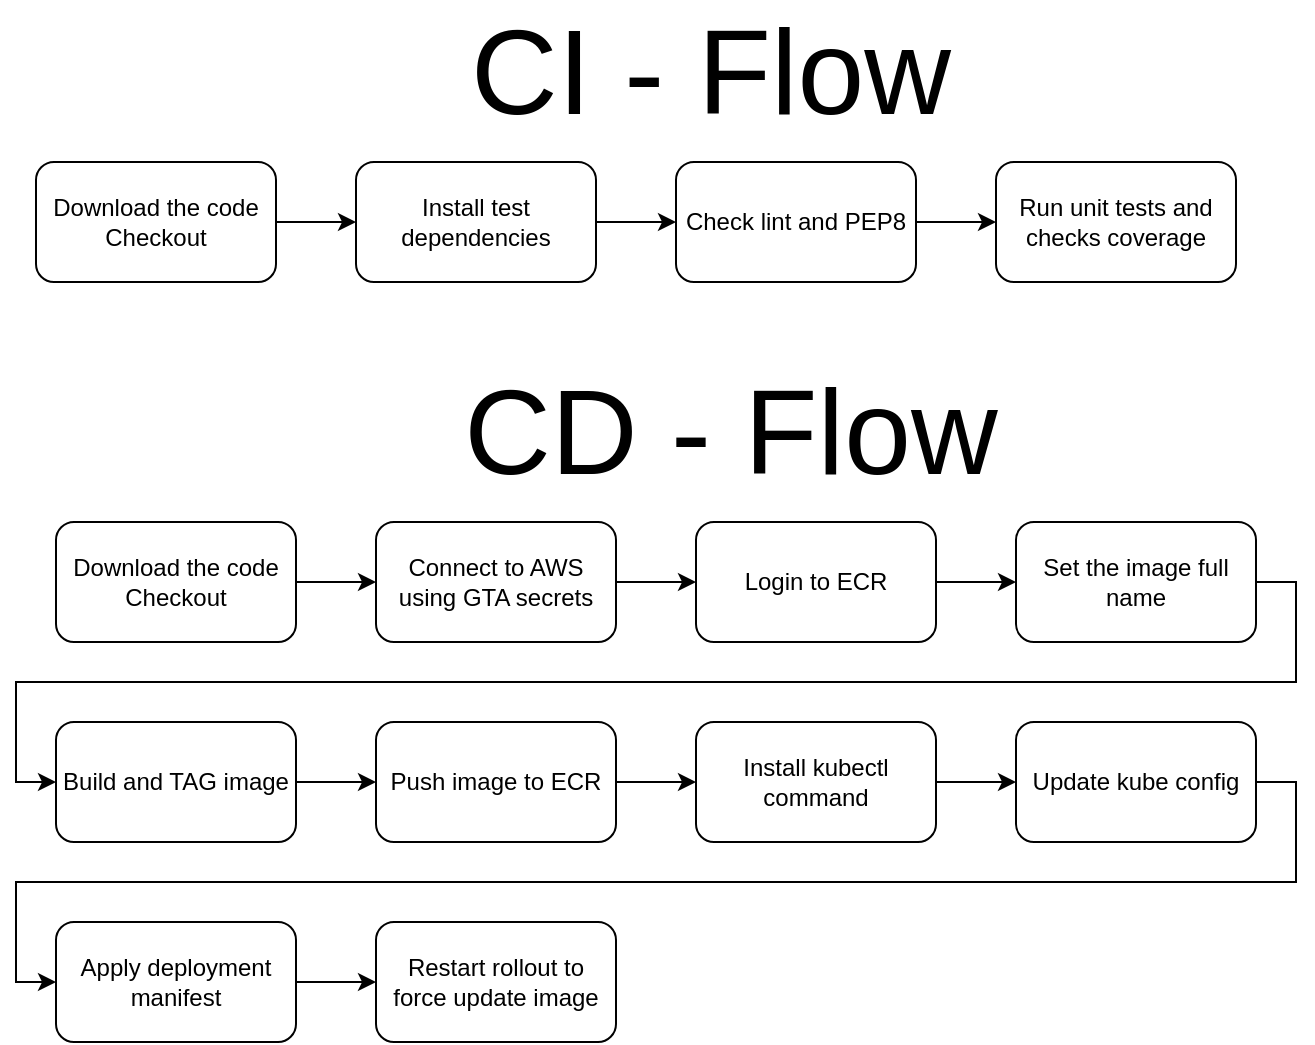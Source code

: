 <mxfile version="27.1.4">
  <diagram name="Page-1" id="-8-txC0xkZqaeK0k7wmV">
    <mxGraphModel dx="1134" dy="766" grid="1" gridSize="10" guides="1" tooltips="1" connect="1" arrows="1" fold="1" page="1" pageScale="1" pageWidth="850" pageHeight="1100" math="0" shadow="0">
      <root>
        <mxCell id="0" />
        <mxCell id="1" parent="0" />
        <mxCell id="NSgy9vwApB8L42k6i1ad-23" style="edgeStyle=orthogonalEdgeStyle;rounded=0;orthogonalLoop=1;jettySize=auto;html=1;exitX=1;exitY=0.5;exitDx=0;exitDy=0;entryX=0;entryY=0.5;entryDx=0;entryDy=0;" edge="1" parent="1" source="NSgy9vwApB8L42k6i1ad-19" target="NSgy9vwApB8L42k6i1ad-22">
          <mxGeometry relative="1" as="geometry" />
        </mxCell>
        <mxCell id="NSgy9vwApB8L42k6i1ad-19" value="Download the code&lt;div&gt;Checkout&lt;/div&gt;" style="rounded=1;whiteSpace=wrap;html=1;" vertex="1" parent="1">
          <mxGeometry x="80" y="120" width="120" height="60" as="geometry" />
        </mxCell>
        <mxCell id="NSgy9vwApB8L42k6i1ad-25" style="edgeStyle=orthogonalEdgeStyle;rounded=0;orthogonalLoop=1;jettySize=auto;html=1;exitX=1;exitY=0.5;exitDx=0;exitDy=0;entryX=0;entryY=0.5;entryDx=0;entryDy=0;" edge="1" parent="1" source="NSgy9vwApB8L42k6i1ad-20" target="NSgy9vwApB8L42k6i1ad-21">
          <mxGeometry relative="1" as="geometry" />
        </mxCell>
        <mxCell id="NSgy9vwApB8L42k6i1ad-20" value="Check lint and PEP8" style="rounded=1;whiteSpace=wrap;html=1;" vertex="1" parent="1">
          <mxGeometry x="400" y="120" width="120" height="60" as="geometry" />
        </mxCell>
        <mxCell id="NSgy9vwApB8L42k6i1ad-21" value="Run unit tests and&lt;div&gt;checks coverage&lt;/div&gt;" style="rounded=1;whiteSpace=wrap;html=1;" vertex="1" parent="1">
          <mxGeometry x="560" y="120" width="120" height="60" as="geometry" />
        </mxCell>
        <mxCell id="NSgy9vwApB8L42k6i1ad-24" style="edgeStyle=orthogonalEdgeStyle;rounded=0;orthogonalLoop=1;jettySize=auto;html=1;exitX=1;exitY=0.5;exitDx=0;exitDy=0;entryX=0;entryY=0.5;entryDx=0;entryDy=0;" edge="1" parent="1" source="NSgy9vwApB8L42k6i1ad-22" target="NSgy9vwApB8L42k6i1ad-20">
          <mxGeometry relative="1" as="geometry" />
        </mxCell>
        <mxCell id="NSgy9vwApB8L42k6i1ad-22" value="Install test dependencies" style="rounded=1;whiteSpace=wrap;html=1;" vertex="1" parent="1">
          <mxGeometry x="240" y="120" width="120" height="60" as="geometry" />
        </mxCell>
        <mxCell id="NSgy9vwApB8L42k6i1ad-28" value="CI - Flow" style="text;html=1;align=center;verticalAlign=middle;whiteSpace=wrap;rounded=0;fontSize=60;" vertex="1" parent="1">
          <mxGeometry x="240" y="60" width="355" height="30" as="geometry" />
        </mxCell>
        <mxCell id="NSgy9vwApB8L42k6i1ad-29" style="edgeStyle=orthogonalEdgeStyle;rounded=0;orthogonalLoop=1;jettySize=auto;html=1;exitX=1;exitY=0.5;exitDx=0;exitDy=0;entryX=0;entryY=0.5;entryDx=0;entryDy=0;" edge="1" parent="1" source="NSgy9vwApB8L42k6i1ad-30" target="NSgy9vwApB8L42k6i1ad-35">
          <mxGeometry relative="1" as="geometry" />
        </mxCell>
        <mxCell id="NSgy9vwApB8L42k6i1ad-30" value="Download the code&lt;div&gt;Checkout&lt;/div&gt;" style="rounded=1;whiteSpace=wrap;html=1;" vertex="1" parent="1">
          <mxGeometry x="90" y="300" width="120" height="60" as="geometry" />
        </mxCell>
        <mxCell id="NSgy9vwApB8L42k6i1ad-31" style="edgeStyle=orthogonalEdgeStyle;rounded=0;orthogonalLoop=1;jettySize=auto;html=1;exitX=1;exitY=0.5;exitDx=0;exitDy=0;entryX=0;entryY=0.5;entryDx=0;entryDy=0;" edge="1" parent="1" source="NSgy9vwApB8L42k6i1ad-32" target="NSgy9vwApB8L42k6i1ad-33">
          <mxGeometry relative="1" as="geometry" />
        </mxCell>
        <mxCell id="NSgy9vwApB8L42k6i1ad-32" value="Login to ECR" style="rounded=1;whiteSpace=wrap;html=1;" vertex="1" parent="1">
          <mxGeometry x="410" y="300" width="120" height="60" as="geometry" />
        </mxCell>
        <mxCell id="NSgy9vwApB8L42k6i1ad-44" style="edgeStyle=orthogonalEdgeStyle;rounded=0;orthogonalLoop=1;jettySize=auto;html=1;exitX=1;exitY=0.5;exitDx=0;exitDy=0;entryX=0;entryY=0.5;entryDx=0;entryDy=0;" edge="1" parent="1" source="NSgy9vwApB8L42k6i1ad-33" target="NSgy9vwApB8L42k6i1ad-38">
          <mxGeometry relative="1" as="geometry" />
        </mxCell>
        <mxCell id="NSgy9vwApB8L42k6i1ad-33" value="Set the image full name" style="rounded=1;whiteSpace=wrap;html=1;" vertex="1" parent="1">
          <mxGeometry x="570" y="300" width="120" height="60" as="geometry" />
        </mxCell>
        <mxCell id="NSgy9vwApB8L42k6i1ad-34" style="edgeStyle=orthogonalEdgeStyle;rounded=0;orthogonalLoop=1;jettySize=auto;html=1;exitX=1;exitY=0.5;exitDx=0;exitDy=0;entryX=0;entryY=0.5;entryDx=0;entryDy=0;" edge="1" parent="1" source="NSgy9vwApB8L42k6i1ad-35" target="NSgy9vwApB8L42k6i1ad-32">
          <mxGeometry relative="1" as="geometry" />
        </mxCell>
        <mxCell id="NSgy9vwApB8L42k6i1ad-35" value="Connect to AWS&lt;div&gt;using GTA secrets&lt;/div&gt;" style="rounded=1;whiteSpace=wrap;html=1;" vertex="1" parent="1">
          <mxGeometry x="250" y="300" width="120" height="60" as="geometry" />
        </mxCell>
        <mxCell id="NSgy9vwApB8L42k6i1ad-36" value="CD - Flow" style="text;html=1;align=center;verticalAlign=middle;whiteSpace=wrap;rounded=0;fontSize=60;" vertex="1" parent="1">
          <mxGeometry x="250" y="240" width="355" height="30" as="geometry" />
        </mxCell>
        <mxCell id="NSgy9vwApB8L42k6i1ad-37" style="edgeStyle=orthogonalEdgeStyle;rounded=0;orthogonalLoop=1;jettySize=auto;html=1;exitX=1;exitY=0.5;exitDx=0;exitDy=0;entryX=0;entryY=0.5;entryDx=0;entryDy=0;" edge="1" parent="1" source="NSgy9vwApB8L42k6i1ad-38" target="NSgy9vwApB8L42k6i1ad-43">
          <mxGeometry relative="1" as="geometry" />
        </mxCell>
        <mxCell id="NSgy9vwApB8L42k6i1ad-38" value="Build and TAG image" style="rounded=1;whiteSpace=wrap;html=1;" vertex="1" parent="1">
          <mxGeometry x="90" y="400" width="120" height="60" as="geometry" />
        </mxCell>
        <mxCell id="NSgy9vwApB8L42k6i1ad-39" style="edgeStyle=orthogonalEdgeStyle;rounded=0;orthogonalLoop=1;jettySize=auto;html=1;exitX=1;exitY=0.5;exitDx=0;exitDy=0;entryX=0;entryY=0.5;entryDx=0;entryDy=0;" edge="1" parent="1" source="NSgy9vwApB8L42k6i1ad-40" target="NSgy9vwApB8L42k6i1ad-41">
          <mxGeometry relative="1" as="geometry" />
        </mxCell>
        <mxCell id="NSgy9vwApB8L42k6i1ad-40" value="Install kubectl command" style="rounded=1;whiteSpace=wrap;html=1;" vertex="1" parent="1">
          <mxGeometry x="410" y="400" width="120" height="60" as="geometry" />
        </mxCell>
        <mxCell id="NSgy9vwApB8L42k6i1ad-48" style="edgeStyle=orthogonalEdgeStyle;rounded=0;orthogonalLoop=1;jettySize=auto;html=1;exitX=1;exitY=0.5;exitDx=0;exitDy=0;entryX=0;entryY=0.5;entryDx=0;entryDy=0;" edge="1" parent="1" source="NSgy9vwApB8L42k6i1ad-41" target="NSgy9vwApB8L42k6i1ad-46">
          <mxGeometry relative="1" as="geometry" />
        </mxCell>
        <mxCell id="NSgy9vwApB8L42k6i1ad-41" value="Update kube config" style="rounded=1;whiteSpace=wrap;html=1;" vertex="1" parent="1">
          <mxGeometry x="570" y="400" width="120" height="60" as="geometry" />
        </mxCell>
        <mxCell id="NSgy9vwApB8L42k6i1ad-42" style="edgeStyle=orthogonalEdgeStyle;rounded=0;orthogonalLoop=1;jettySize=auto;html=1;exitX=1;exitY=0.5;exitDx=0;exitDy=0;entryX=0;entryY=0.5;entryDx=0;entryDy=0;" edge="1" parent="1" source="NSgy9vwApB8L42k6i1ad-43" target="NSgy9vwApB8L42k6i1ad-40">
          <mxGeometry relative="1" as="geometry" />
        </mxCell>
        <mxCell id="NSgy9vwApB8L42k6i1ad-43" value="Push image to ECR" style="rounded=1;whiteSpace=wrap;html=1;" vertex="1" parent="1">
          <mxGeometry x="250" y="400" width="120" height="60" as="geometry" />
        </mxCell>
        <mxCell id="NSgy9vwApB8L42k6i1ad-45" style="edgeStyle=orthogonalEdgeStyle;rounded=0;orthogonalLoop=1;jettySize=auto;html=1;exitX=1;exitY=0.5;exitDx=0;exitDy=0;entryX=0;entryY=0.5;entryDx=0;entryDy=0;" edge="1" parent="1" source="NSgy9vwApB8L42k6i1ad-46" target="NSgy9vwApB8L42k6i1ad-47">
          <mxGeometry relative="1" as="geometry" />
        </mxCell>
        <mxCell id="NSgy9vwApB8L42k6i1ad-46" value="Apply deployment manifest" style="rounded=1;whiteSpace=wrap;html=1;" vertex="1" parent="1">
          <mxGeometry x="90" y="500" width="120" height="60" as="geometry" />
        </mxCell>
        <mxCell id="NSgy9vwApB8L42k6i1ad-47" value="Restart rollout to force update image" style="rounded=1;whiteSpace=wrap;html=1;" vertex="1" parent="1">
          <mxGeometry x="250" y="500" width="120" height="60" as="geometry" />
        </mxCell>
      </root>
    </mxGraphModel>
  </diagram>
</mxfile>
